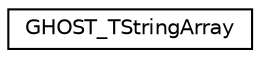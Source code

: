 digraph G
{
  edge [fontname="Helvetica",fontsize="10",labelfontname="Helvetica",labelfontsize="10"];
  node [fontname="Helvetica",fontsize="10",shape=record];
  rankdir=LR;
  Node1 [label="GHOST_TStringArray",height=0.2,width=0.4,color="black", fillcolor="white", style="filled",URL="$d4/d12/structGHOST__TStringArray.html"];
}
